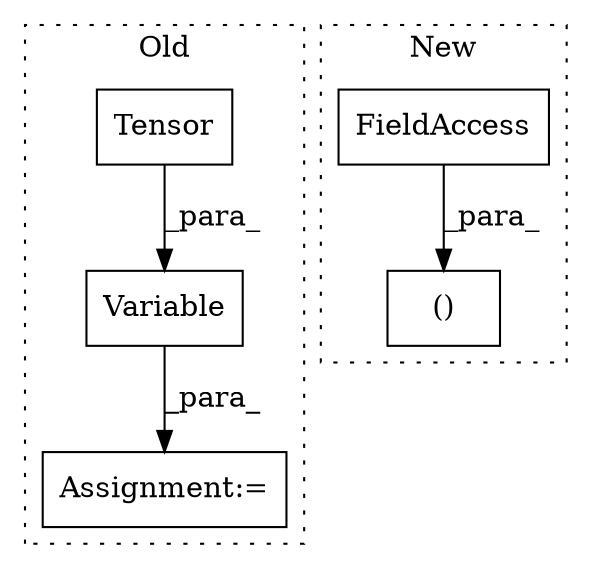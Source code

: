 digraph G {
subgraph cluster0 {
1 [label="Tensor" a="32" s="4649,4673" l="7,1" shape="box"];
3 [label="Assignment:=" a="7" s="4702" l="1" shape="box"];
4 [label="Variable" a="32" s="4703,4715" l="9,1" shape="box"];
label = "Old";
style="dotted";
}
subgraph cluster1 {
2 [label="()" a="106" s="6626" l="31" shape="box"];
5 [label="FieldAccess" a="22" s="6649" l="8" shape="box"];
label = "New";
style="dotted";
}
1 -> 4 [label="_para_"];
4 -> 3 [label="_para_"];
5 -> 2 [label="_para_"];
}